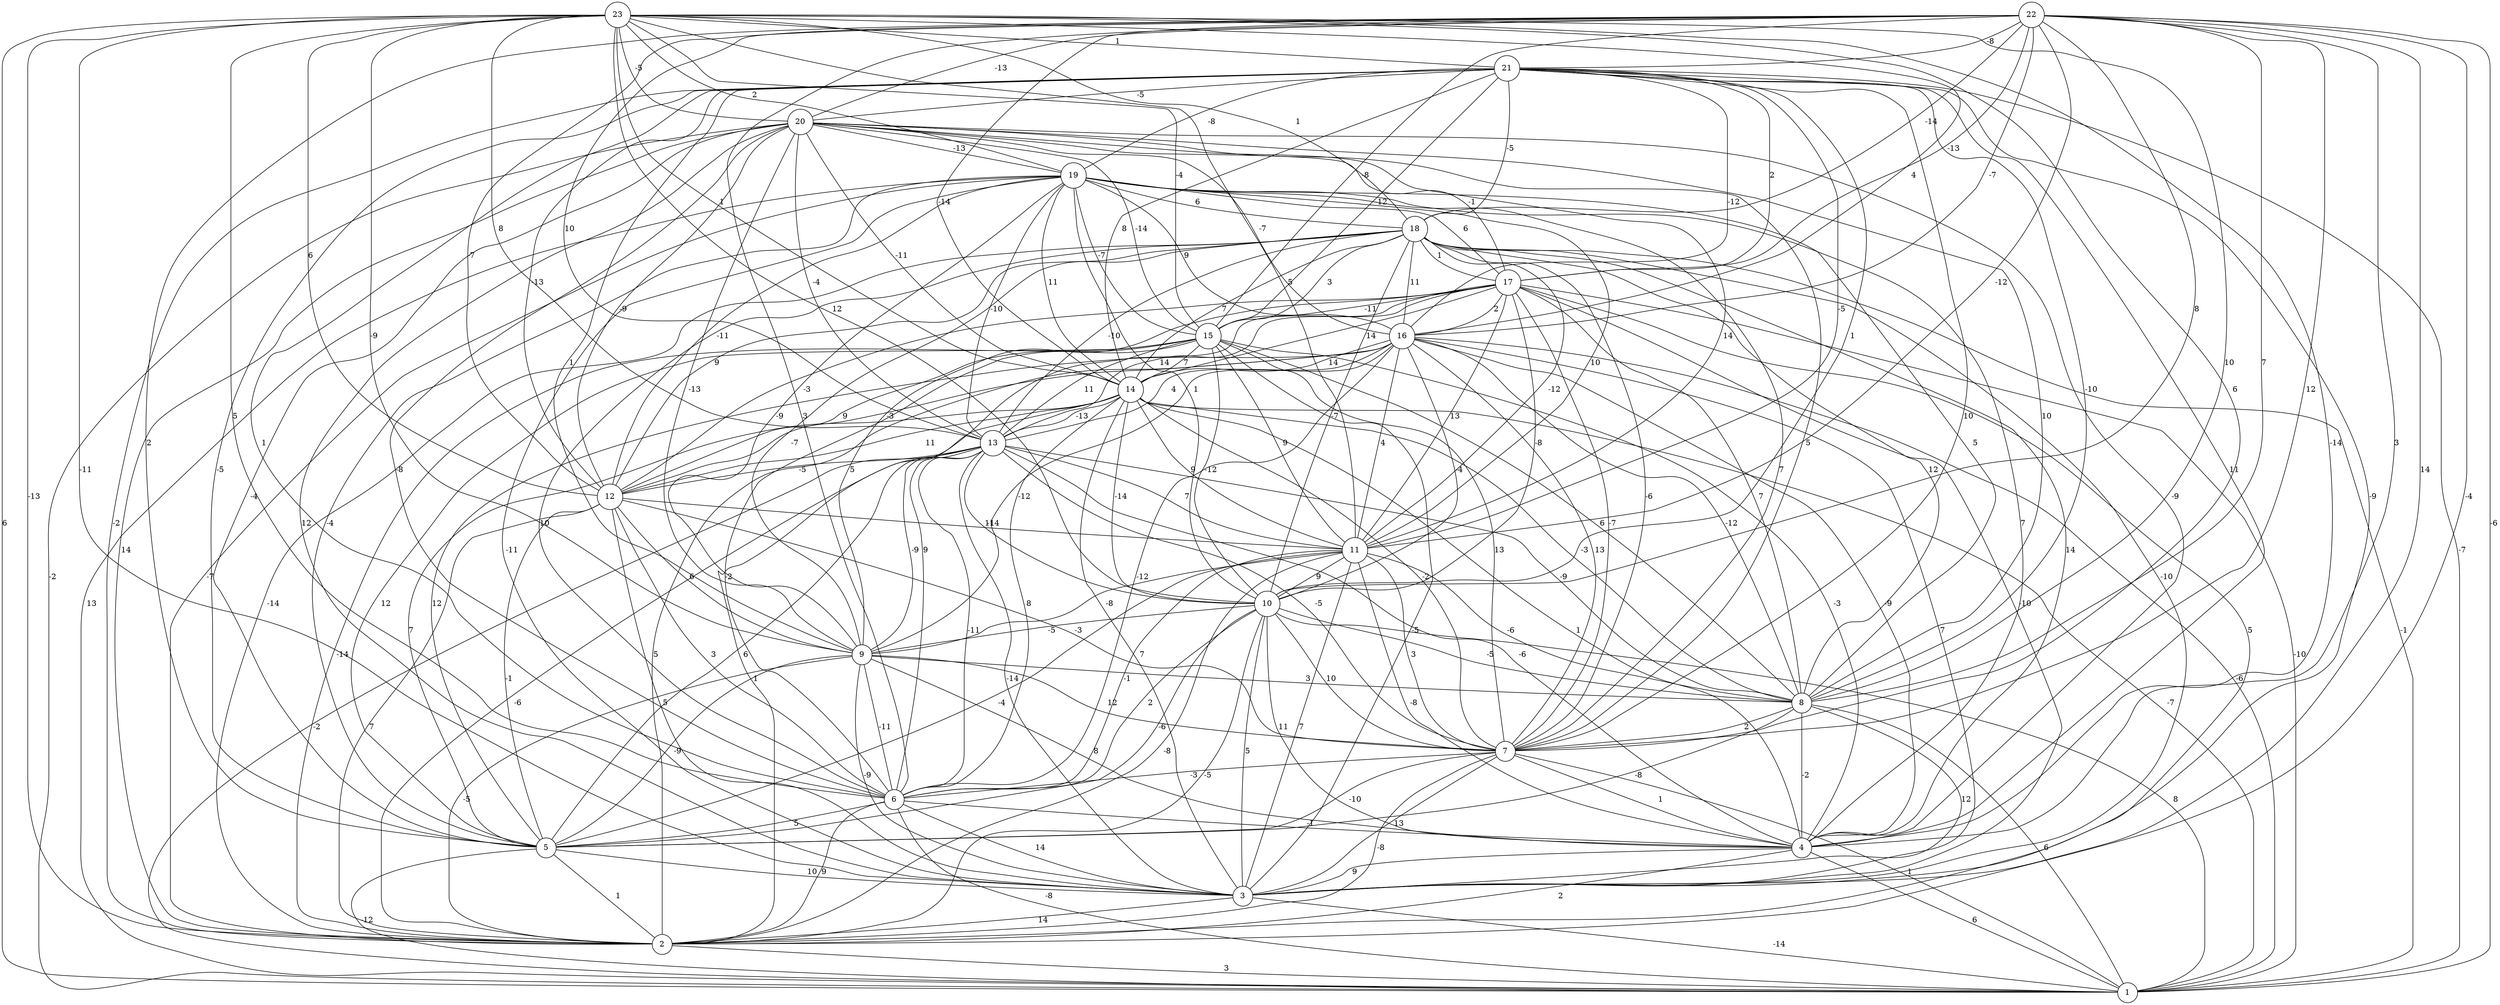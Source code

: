 graph { 
	 fontname="Helvetica,Arial,sans-serif" 
	 node [shape = circle]; 
	 23 -- 1 [label = "6"];
	 23 -- 2 [label = "-13"];
	 23 -- 3 [label = "-11"];
	 23 -- 4 [label = "-14"];
	 23 -- 6 [label = "5"];
	 23 -- 7 [label = "6"];
	 23 -- 8 [label = "10"];
	 23 -- 9 [label = "-9"];
	 23 -- 10 [label = "12"];
	 23 -- 11 [label = "5"];
	 23 -- 12 [label = "6"];
	 23 -- 13 [label = "8"];
	 23 -- 14 [label = "1"];
	 23 -- 15 [label = "-4"];
	 23 -- 16 [label = "4"];
	 23 -- 18 [label = "1"];
	 23 -- 19 [label = "2"];
	 23 -- 20 [label = "-5"];
	 23 -- 21 [label = "1"];
	 22 -- 1 [label = "-6"];
	 22 -- 2 [label = "-4"];
	 22 -- 3 [label = "14"];
	 22 -- 4 [label = "3"];
	 22 -- 5 [label = "2"];
	 22 -- 6 [label = "3"];
	 22 -- 7 [label = "12"];
	 22 -- 8 [label = "7"];
	 22 -- 10 [label = "8"];
	 22 -- 11 [label = "-12"];
	 22 -- 12 [label = "-7"];
	 22 -- 13 [label = "10"];
	 22 -- 14 [label = "-14"];
	 22 -- 15 [label = "-8"];
	 22 -- 16 [label = "-7"];
	 22 -- 17 [label = "-13"];
	 22 -- 18 [label = "-14"];
	 22 -- 20 [label = "-13"];
	 22 -- 21 [label = "-8"];
	 21 -- 1 [label = "-7"];
	 21 -- 2 [label = "-2"];
	 21 -- 3 [label = "-9"];
	 21 -- 4 [label = "11"];
	 21 -- 5 [label = "-5"];
	 21 -- 6 [label = "1"];
	 21 -- 7 [label = "10"];
	 21 -- 8 [label = "-10"];
	 21 -- 9 [label = "1"];
	 21 -- 10 [label = "1"];
	 21 -- 11 [label = "-5"];
	 21 -- 12 [label = "-13"];
	 21 -- 14 [label = "8"];
	 21 -- 15 [label = "-12"];
	 21 -- 16 [label = "-12"];
	 21 -- 17 [label = "2"];
	 21 -- 18 [label = "-5"];
	 21 -- 19 [label = "-8"];
	 21 -- 20 [label = "-5"];
	 20 -- 1 [label = "-2"];
	 20 -- 2 [label = "14"];
	 20 -- 3 [label = "12"];
	 20 -- 4 [label = "-9"];
	 20 -- 5 [label = "-4"];
	 20 -- 6 [label = "-8"];
	 20 -- 7 [label = "5"];
	 20 -- 8 [label = "10"];
	 20 -- 9 [label = "-13"];
	 20 -- 11 [label = "14"];
	 20 -- 12 [label = "-9"];
	 20 -- 13 [label = "-4"];
	 20 -- 14 [label = "-11"];
	 20 -- 15 [label = "-14"];
	 20 -- 16 [label = "-7"];
	 20 -- 17 [label = "-1"];
	 20 -- 19 [label = "-13"];
	 19 -- 1 [label = "13"];
	 19 -- 2 [label = "-7"];
	 19 -- 3 [label = "-11"];
	 19 -- 4 [label = "7"];
	 19 -- 5 [label = "-4"];
	 19 -- 7 [label = "7"];
	 19 -- 8 [label = "5"];
	 19 -- 9 [label = "-9"];
	 19 -- 10 [label = "1"];
	 19 -- 11 [label = "10"];
	 19 -- 12 [label = "-11"];
	 19 -- 13 [label = "-10"];
	 19 -- 14 [label = "11"];
	 19 -- 15 [label = "-7"];
	 19 -- 16 [label = "9"];
	 19 -- 17 [label = "6"];
	 19 -- 18 [label = "6"];
	 18 -- 1 [label = "-1"];
	 18 -- 2 [label = "-14"];
	 18 -- 3 [label = "-10"];
	 18 -- 4 [label = "14"];
	 18 -- 6 [label = "10"];
	 18 -- 7 [label = "-6"];
	 18 -- 8 [label = "12"];
	 18 -- 9 [label = "-7"];
	 18 -- 10 [label = "-7"];
	 18 -- 11 [label = "-12"];
	 18 -- 12 [label = "9"];
	 18 -- 13 [label = "-10"];
	 18 -- 14 [label = "7"];
	 18 -- 15 [label = "3"];
	 18 -- 16 [label = "11"];
	 18 -- 17 [label = "1"];
	 17 -- 1 [label = "-10"];
	 17 -- 2 [label = "5"];
	 17 -- 3 [label = "-10"];
	 17 -- 6 [label = "9"];
	 17 -- 7 [label = "-7"];
	 17 -- 8 [label = "7"];
	 17 -- 9 [label = "5"];
	 17 -- 10 [label = "-8"];
	 17 -- 11 [label = "13"];
	 17 -- 12 [label = "-3"];
	 17 -- 13 [label = "14"];
	 17 -- 14 [label = "14"];
	 17 -- 15 [label = "-11"];
	 17 -- 16 [label = "2"];
	 16 -- 1 [label = "-6"];
	 16 -- 2 [label = "5"];
	 16 -- 3 [label = "7"];
	 16 -- 4 [label = "-9"];
	 16 -- 5 [label = "12"];
	 16 -- 6 [label = "-12"];
	 16 -- 7 [label = "13"];
	 16 -- 8 [label = "-12"];
	 16 -- 9 [label = "-12"];
	 16 -- 10 [label = "-4"];
	 16 -- 11 [label = "4"];
	 16 -- 12 [label = "-3"];
	 16 -- 13 [label = "4"];
	 16 -- 14 [label = "14"];
	 15 -- 2 [label = "-14"];
	 15 -- 3 [label = "-5"];
	 15 -- 4 [label = "-3"];
	 15 -- 5 [label = "12"];
	 15 -- 6 [label = "-2"];
	 15 -- 7 [label = "13"];
	 15 -- 8 [label = "6"];
	 15 -- 10 [label = "-12"];
	 15 -- 11 [label = "9"];
	 15 -- 12 [label = "9"];
	 15 -- 13 [label = "11"];
	 15 -- 14 [label = "7"];
	 14 -- 1 [label = "-7"];
	 14 -- 2 [label = "1"];
	 14 -- 3 [label = "7"];
	 14 -- 4 [label = "1"];
	 14 -- 5 [label = "7"];
	 14 -- 6 [label = "8"];
	 14 -- 7 [label = "-2"];
	 14 -- 8 [label = "-3"];
	 14 -- 10 [label = "-14"];
	 14 -- 11 [label = "9"];
	 14 -- 12 [label = "11"];
	 14 -- 13 [label = "-13"];
	 13 -- 1 [label = "-2"];
	 13 -- 2 [label = "-6"];
	 13 -- 3 [label = "-14"];
	 13 -- 4 [label = "-6"];
	 13 -- 5 [label = "6"];
	 13 -- 6 [label = "-11"];
	 13 -- 7 [label = "-5"];
	 13 -- 8 [label = "-9"];
	 13 -- 9 [label = "-9"];
	 13 -- 10 [label = "11"];
	 13 -- 11 [label = "7"];
	 13 -- 12 [label = "-5"];
	 12 -- 2 [label = "7"];
	 12 -- 3 [label = "5"];
	 12 -- 5 [label = "-1"];
	 12 -- 6 [label = "3"];
	 12 -- 7 [label = "-3"];
	 12 -- 9 [label = "6"];
	 12 -- 11 [label = "-14"];
	 11 -- 2 [label = "-8"];
	 11 -- 3 [label = "7"];
	 11 -- 4 [label = "-8"];
	 11 -- 5 [label = "-4"];
	 11 -- 6 [label = "-1"];
	 11 -- 7 [label = "3"];
	 11 -- 8 [label = "-6"];
	 11 -- 9 [label = "-8"];
	 11 -- 10 [label = "9"];
	 10 -- 1 [label = "8"];
	 10 -- 2 [label = "-5"];
	 10 -- 3 [label = "5"];
	 10 -- 4 [label = "11"];
	 10 -- 5 [label = "-6"];
	 10 -- 6 [label = "2"];
	 10 -- 7 [label = "10"];
	 10 -- 8 [label = "-5"];
	 10 -- 9 [label = "-5"];
	 9 -- 2 [label = "-5"];
	 9 -- 3 [label = "-9"];
	 9 -- 4 [label = "8"];
	 9 -- 5 [label = "-9"];
	 9 -- 6 [label = "-11"];
	 9 -- 7 [label = "12"];
	 9 -- 8 [label = "3"];
	 8 -- 1 [label = "6"];
	 8 -- 3 [label = "12"];
	 8 -- 4 [label = "-2"];
	 8 -- 5 [label = "-8"];
	 8 -- 7 [label = "2"];
	 7 -- 1 [label = "1"];
	 7 -- 2 [label = "-8"];
	 7 -- 3 [label = "13"];
	 7 -- 4 [label = "1"];
	 7 -- 5 [label = "-10"];
	 7 -- 6 [label = "-3"];
	 6 -- 1 [label = "-8"];
	 6 -- 2 [label = "9"];
	 6 -- 3 [label = "14"];
	 6 -- 4 [label = "-1"];
	 6 -- 5 [label = "5"];
	 5 -- 1 [label = "-12"];
	 5 -- 2 [label = "1"];
	 5 -- 3 [label = "10"];
	 4 -- 1 [label = "6"];
	 4 -- 2 [label = "2"];
	 4 -- 3 [label = "9"];
	 3 -- 1 [label = "-14"];
	 3 -- 2 [label = "14"];
	 2 -- 1 [label = "3"];
	 1;
	 2;
	 3;
	 4;
	 5;
	 6;
	 7;
	 8;
	 9;
	 10;
	 11;
	 12;
	 13;
	 14;
	 15;
	 16;
	 17;
	 18;
	 19;
	 20;
	 21;
	 22;
	 23;
}
